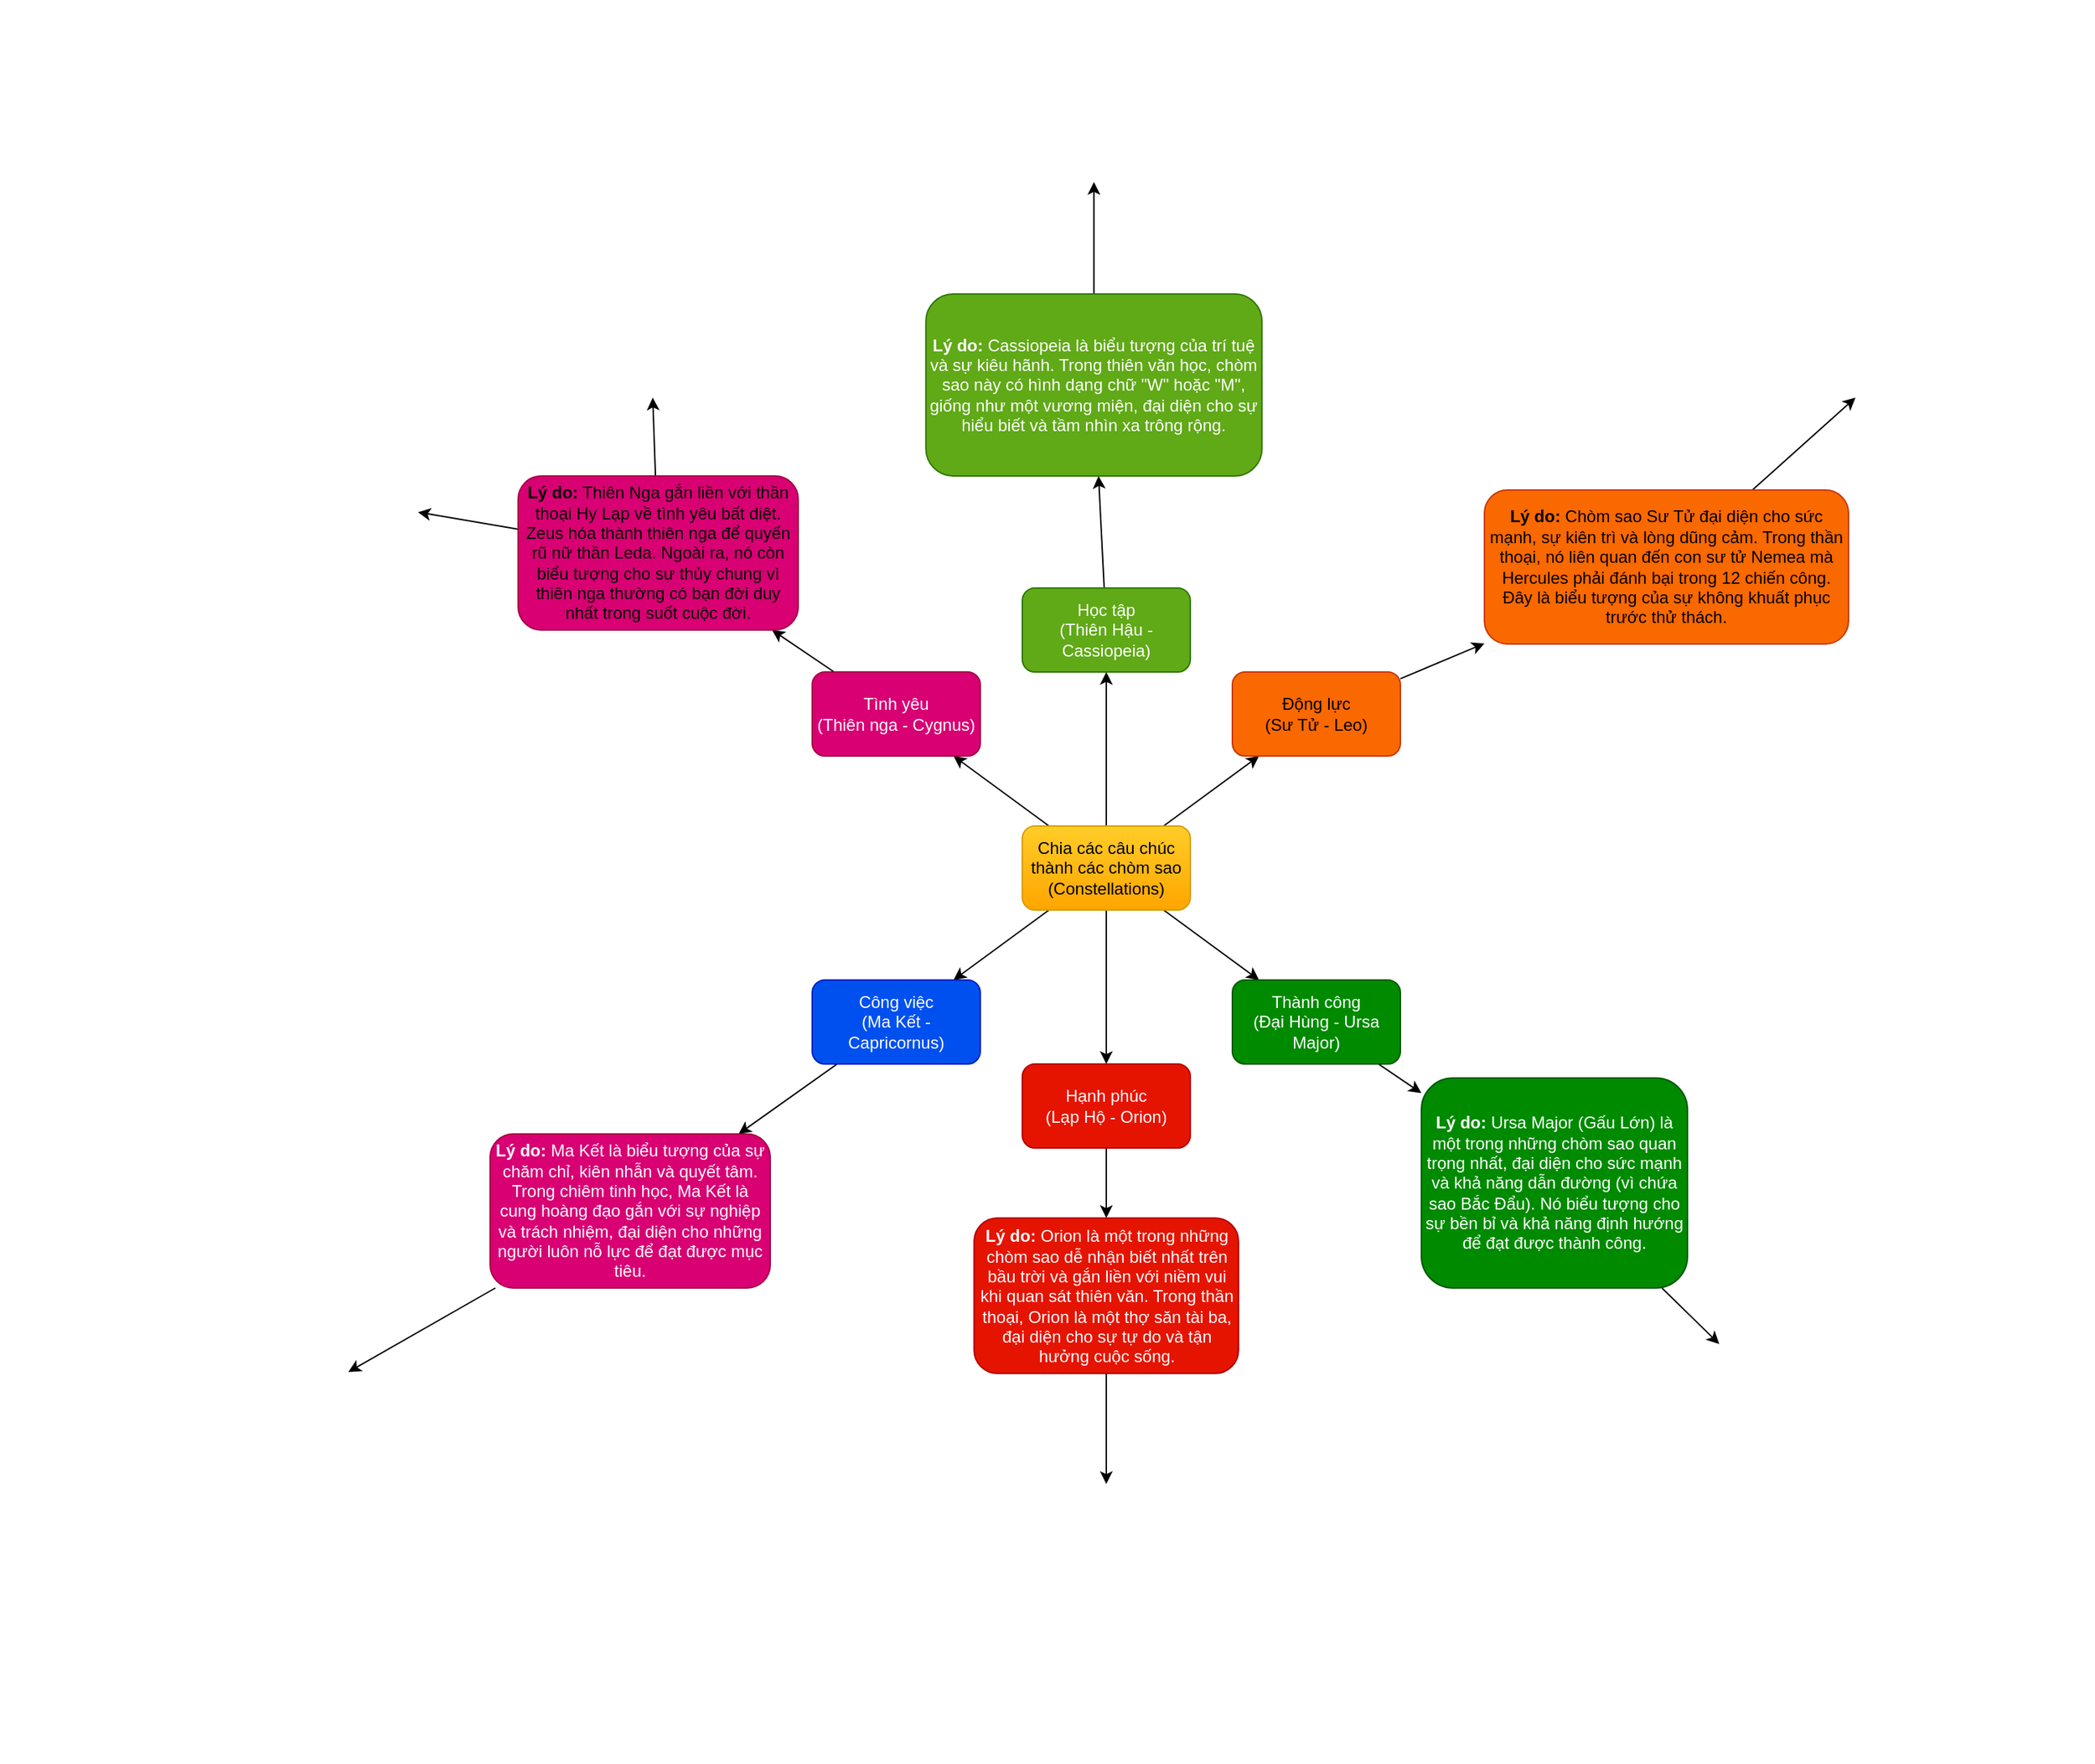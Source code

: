 <mxfile>
    <diagram id="wZNw_IKCiNOiUg5Y5N_S" name="Page-1">
        <mxGraphModel dx="2071" dy="249" grid="1" gridSize="10" guides="1" tooltips="1" connect="1" arrows="1" fold="1" page="1" pageScale="1" pageWidth="1500" pageHeight="1500" math="0" shadow="0">
            <root>
                <mxCell id="0"/>
                <mxCell id="1" parent="0"/>
                <mxCell id="3" style="edgeStyle=none;html=1;" parent="1" source="2" target="4" edge="1">
                    <mxGeometry relative="1" as="geometry">
                        <mxPoint x="-50" y="1480" as="targetPoint"/>
                    </mxGeometry>
                </mxCell>
                <mxCell id="6" style="edgeStyle=none;html=1;" parent="1" source="2" target="5" edge="1">
                    <mxGeometry relative="1" as="geometry"/>
                </mxCell>
                <mxCell id="8" style="edgeStyle=none;html=1;" parent="1" source="2" target="7" edge="1">
                    <mxGeometry relative="1" as="geometry"/>
                </mxCell>
                <mxCell id="10" style="edgeStyle=none;html=1;" parent="1" source="2" target="9" edge="1">
                    <mxGeometry relative="1" as="geometry"/>
                </mxCell>
                <mxCell id="12" style="edgeStyle=none;html=1;" parent="1" source="2" target="11" edge="1">
                    <mxGeometry relative="1" as="geometry"/>
                </mxCell>
                <mxCell id="14" style="edgeStyle=none;html=1;" parent="1" source="2" target="13" edge="1">
                    <mxGeometry relative="1" as="geometry"/>
                </mxCell>
                <mxCell id="2" value="Chia các câu chúc thành các chòm sao&lt;br&gt;(Constellations)" style="rounded=1;whiteSpace=wrap;html=1;fillColor=#ffcd28;strokeColor=#d79b00;gradientColor=#ffa500;" parent="1" vertex="1">
                    <mxGeometry x="-50" y="1530" width="120" height="60" as="geometry"/>
                </mxCell>
                <mxCell id="51" style="edgeStyle=none;html=1;" edge="1" parent="1" source="4" target="50">
                    <mxGeometry relative="1" as="geometry"/>
                </mxCell>
                <mxCell id="4" value="Tình yêu&lt;br&gt;(Thiên nga - Cygnus)" style="rounded=1;whiteSpace=wrap;html=1;fillColor=#d80073;fontColor=#ffffff;strokeColor=#A50040;" parent="1" vertex="1">
                    <mxGeometry x="-200" y="1420" width="120" height="60" as="geometry"/>
                </mxCell>
                <mxCell id="58" style="edgeStyle=none;html=1;" edge="1" parent="1" source="5" target="62">
                    <mxGeometry relative="1" as="geometry"/>
                </mxCell>
                <mxCell id="5" value="Học tập&lt;br&gt;(Thiên Hậu - Cassiopeia)" style="rounded=1;whiteSpace=wrap;html=1;fillColor=#60a917;fontColor=#ffffff;strokeColor=#2D7600;" parent="1" vertex="1">
                    <mxGeometry x="-50" y="1360" width="120" height="60" as="geometry"/>
                </mxCell>
                <mxCell id="61" style="edgeStyle=none;html=1;" edge="1" parent="1" source="7" target="64">
                    <mxGeometry relative="1" as="geometry"/>
                </mxCell>
                <mxCell id="7" value="Động lực&lt;br&gt;(Sư Tử - Leo)" style="rounded=1;whiteSpace=wrap;html=1;fillColor=#fa6800;fontColor=#000000;strokeColor=#C73500;" parent="1" vertex="1">
                    <mxGeometry x="100" y="1420" width="120" height="60" as="geometry"/>
                </mxCell>
                <mxCell id="71" style="edgeStyle=none;html=1;" edge="1" parent="1" source="9" target="70">
                    <mxGeometry relative="1" as="geometry"/>
                </mxCell>
                <mxCell id="9" value="Hạnh phúc&lt;br&gt;(Lạp Hộ - Orion)" style="rounded=1;whiteSpace=wrap;html=1;fillColor=#e51400;fontColor=#ffffff;strokeColor=#B20000;" parent="1" vertex="1">
                    <mxGeometry x="-50" y="1700" width="120" height="60" as="geometry"/>
                </mxCell>
                <mxCell id="67" style="edgeStyle=none;html=1;" edge="1" parent="1" source="11" target="66">
                    <mxGeometry relative="1" as="geometry"/>
                </mxCell>
                <mxCell id="11" value="Công việc&lt;br&gt;(Ma Kết - Capricornus)" style="rounded=1;whiteSpace=wrap;html=1;fillColor=#0050ef;fontColor=#ffffff;strokeColor=#001DBC;" parent="1" vertex="1">
                    <mxGeometry x="-200" y="1640" width="120" height="60" as="geometry"/>
                </mxCell>
                <mxCell id="75" style="edgeStyle=none;html=1;" edge="1" parent="1" source="13" target="74">
                    <mxGeometry relative="1" as="geometry"/>
                </mxCell>
                <mxCell id="13" value="Thành công&lt;br&gt;(Đại Hùng - Ursa Major)" style="rounded=1;whiteSpace=wrap;html=1;fillColor=#008a00;strokeColor=#005700;fontColor=#ffffff;" parent="1" vertex="1">
                    <mxGeometry x="100" y="1640" width="120" height="60" as="geometry"/>
                </mxCell>
                <mxCell id="54" style="edgeStyle=none;html=1;" edge="1" parent="1" source="50" target="53">
                    <mxGeometry relative="1" as="geometry"/>
                </mxCell>
                <mxCell id="56" style="edgeStyle=none;html=1;" edge="1" parent="1" source="50" target="55">
                    <mxGeometry relative="1" as="geometry"/>
                </mxCell>
                <mxCell id="50" value="&lt;font style=&quot;&quot;&gt;&lt;strong style=&quot;&quot; data-end=&quot;179&quot; data-start=&quot;169&quot;&gt;&lt;font style=&quot;color: light-dark(rgb(0, 0, 0), rgb(18, 18, 18));&quot;&gt;Lý do:&lt;/font&gt;&lt;/strong&gt;&lt;font style=&quot;color: light-dark(rgb(0, 0, 0), rgb(18, 18, 18));&quot;&gt; Thiên Nga gắn liền với thần thoại Hy Lạp về tình yêu bất diệt. Zeus hóa thành thiên nga để quyến rũ nữ thần Leda. Ngoài ra, nó còn biểu tượng cho sự thủy chung vì thiên nga thường có bạn đời duy nhất trong suốt cuộc đời.&lt;/font&gt;&lt;/font&gt;" style="rounded=1;whiteSpace=wrap;html=1;fillColor=#d80073;fontColor=#ffffff;strokeColor=#A50040;" vertex="1" parent="1">
                    <mxGeometry x="-410" y="1280" width="200" height="110" as="geometry"/>
                </mxCell>
                <mxCell id="53" value="" style="shape=image;imageAspect=0;aspect=fixed;verticalLabelPosition=bottom;verticalAlign=top;image=https://th.bing.com/th/id/R.a3e3fa6962fe0926e9f3c40449160085?rik=54R3SoRq8jxIqA&amp;riu=http%3a%2f%2fwww.planetguide.net%2fwp-content%2fuploads%2f2021%2f05%2fDepositphotos_121257640_s-2019-768x549.jpg&amp;ehk=vAaqaWzNKqvtwDKQzQIlDGIgQzfWQ2PaQuZc6rLvKDA%3d&amp;risl=&amp;pid=ImgRaw&amp;r=0;" vertex="1" parent="1">
                    <mxGeometry x="-680" y="1218" width="198.49" height="142" as="geometry"/>
                </mxCell>
                <mxCell id="55" value="" style="shape=image;imageAspect=0;aspect=fixed;verticalLabelPosition=bottom;verticalAlign=top;image=https://media.istockphoto.com/illustrations/cygnus-which-floats-in-the-night-sky-illustration-id1298346814?k=20&amp;m=1298346814&amp;s=612x612&amp;w=0&amp;h=NqqTEzbdeH7MDZxoI2FwQqaRdBMmzZheSOQUpq9JTWs=;clipPath=inset(3.3% 33.33% 36.79% 29.67%);" vertex="1" parent="1">
                    <mxGeometry x="-404.8" y="1024" width="174.8" height="200" as="geometry"/>
                </mxCell>
                <mxCell id="57" value="" style="shape=image;imageAspect=0;aspect=fixed;verticalLabelPosition=bottom;verticalAlign=top;image=https://i.pinimg.com/736x/96/fc/b1/96fcb1e3e6c8ebb6e343221e128ad7a4.jpg;" vertex="1" parent="1">
                    <mxGeometry x="-67.68" y="940" width="137.68" height="130" as="geometry"/>
                </mxCell>
                <mxCell id="60" value="" style="shape=image;imageAspect=0;aspect=fixed;verticalLabelPosition=bottom;verticalAlign=top;image=https://truyencotich.top/storage/img/KUQokjW8Ik1nLlG9ZZjAyYlWFqtPumGIzvnn3VHw.jpeg;" vertex="1" parent="1">
                    <mxGeometry x="520" y="1094" width="195" height="130" as="geometry"/>
                </mxCell>
                <mxCell id="63" style="edgeStyle=none;html=1;" edge="1" parent="1" source="62" target="57">
                    <mxGeometry relative="1" as="geometry"/>
                </mxCell>
                <mxCell id="62" value="&lt;strong data-end=&quot;475&quot; data-start=&quot;465&quot;&gt;Lý do:&lt;/strong&gt; Cassiopeia là biểu tượng của trí tuệ và sự kiêu hãnh. Trong thiên văn học, chòm sao này có hình dạng chữ &quot;W&quot; hoặc &quot;M&quot;, giống như một vương miện, đại diện cho sự hiểu biết và tầm nhìn xa trông rộng." style="rounded=1;whiteSpace=wrap;html=1;fillColor=#60a917;fontColor=#ffffff;strokeColor=#2D7600;" vertex="1" parent="1">
                    <mxGeometry x="-118.84" y="1150" width="240" height="130" as="geometry"/>
                </mxCell>
                <mxCell id="65" style="edgeStyle=none;html=1;" edge="1" parent="1" source="64" target="60">
                    <mxGeometry relative="1" as="geometry"/>
                </mxCell>
                <mxCell id="64" value="&lt;strong data-end=&quot;738&quot; data-start=&quot;728&quot;&gt;Lý do:&lt;/strong&gt; Chòm sao Sư Tử đại diện cho sức mạnh, sự kiên trì và lòng dũng cảm. Trong thần thoại, nó liên quan đến con sư tử Nemea mà Hercules phải đánh bại trong 12 chiến công. Đây là biểu tượng của sự không khuất phục trước thử thách." style="rounded=1;whiteSpace=wrap;html=1;fillColor=#fa6800;fontColor=#000000;strokeColor=#C73500;" vertex="1" parent="1">
                    <mxGeometry x="280" y="1290" width="260" height="110" as="geometry"/>
                </mxCell>
                <mxCell id="69" style="edgeStyle=none;html=1;" edge="1" parent="1" source="66" target="68">
                    <mxGeometry relative="1" as="geometry"/>
                </mxCell>
                <mxCell id="66" value="&lt;strong data-end=&quot;1038&quot; data-start=&quot;1028&quot;&gt;Lý do:&lt;/strong&gt; Ma Kết là biểu tượng của sự chăm chỉ, kiên nhẫn và quyết tâm. Trong chiêm tinh học, Ma Kết là cung hoàng đạo gắn với sự nghiệp và trách nhiệm, đại diện cho những người luôn nỗ lực để đạt được mục tiêu." style="rounded=1;whiteSpace=wrap;html=1;fillColor=light-dark(#d80073, #6db2ff);fontColor=#ffffff;strokeColor=#A50040;" vertex="1" parent="1">
                    <mxGeometry x="-430" y="1750" width="200" height="110" as="geometry"/>
                </mxCell>
                <mxCell id="68" value="" style="shape=image;imageAspect=0;aspect=fixed;verticalLabelPosition=bottom;verticalAlign=top;image=https://vuongphat.com.vn/wp-content/uploads/2022/07/Untitled-13.jpg;" vertex="1" parent="1">
                    <mxGeometry x="-780" y="1920" width="249" height="142" as="geometry"/>
                </mxCell>
                <mxCell id="73" style="edgeStyle=none;html=1;" edge="1" parent="1" source="70" target="72">
                    <mxGeometry relative="1" as="geometry"/>
                </mxCell>
                <mxCell id="70" value="&lt;strong data-end=&quot;1309&quot; data-start=&quot;1299&quot;&gt;Lý do:&lt;/strong&gt; Orion là một trong những chòm sao dễ nhận biết nhất trên bầu trời và gắn liền với niềm vui khi quan sát thiên văn. Trong thần thoại, Orion là một thợ săn tài ba, đại diện cho sự tự do và tận hưởng cuộc sống." style="rounded=1;whiteSpace=wrap;html=1;fillColor=#e51400;fontColor=#ffffff;strokeColor=#B20000;" vertex="1" parent="1">
                    <mxGeometry x="-84.42" y="1810" width="188.84" height="111" as="geometry"/>
                </mxCell>
                <mxCell id="72" value="" style="shape=image;imageAspect=0;aspect=fixed;verticalLabelPosition=bottom;verticalAlign=top;image=https://static.vecteezy.com/system/resources/previews/009/763/356/original/illustration-of-the-constellation-orion-pegasus-constellation-in-night-sky-hunter-orion-from-ancient-greek-mythology-vector.jpg;" vertex="1" parent="1">
                    <mxGeometry x="-114.5" y="2000" width="249" height="199" as="geometry"/>
                </mxCell>
                <mxCell id="77" style="edgeStyle=none;html=1;" edge="1" parent="1" source="74" target="76">
                    <mxGeometry relative="1" as="geometry"/>
                </mxCell>
                <mxCell id="74" value="&lt;strong data-end=&quot;1594&quot; data-start=&quot;1584&quot;&gt;Lý do:&lt;/strong&gt; Ursa Major (Gấu Lớn) là một trong những chòm sao quan trọng nhất, đại diện cho sức mạnh và khả năng dẫn đường (vì chứa sao Bắc Đẩu). Nó biểu tượng cho sự bền bỉ và khả năng định hướng để đạt được thành công." style="rounded=1;whiteSpace=wrap;html=1;fillColor=#008a00;strokeColor=#005700;fontColor=#ffffff;" vertex="1" parent="1">
                    <mxGeometry x="235" y="1710" width="190" height="150" as="geometry"/>
                </mxCell>
                <mxCell id="76" value="" style="shape=image;imageAspect=0;aspect=fixed;verticalLabelPosition=bottom;verticalAlign=top;image=https://th.bing.com/th/id/OIP.pWQOU84KTtST4IIjr9uPvgHaE8?rs=1&amp;pid=ImgDetMainhttps://th.bing.com/th/id/OIP.pWQOU84KTtST4IIjr9uPvgHaE8?rs=1&amp;pid=ImgDetMain;" vertex="1" parent="1">
                    <mxGeometry x="400" y="1900" width="299" height="199" as="geometry"/>
                </mxCell>
            </root>
        </mxGraphModel>
    </diagram>
</mxfile>
